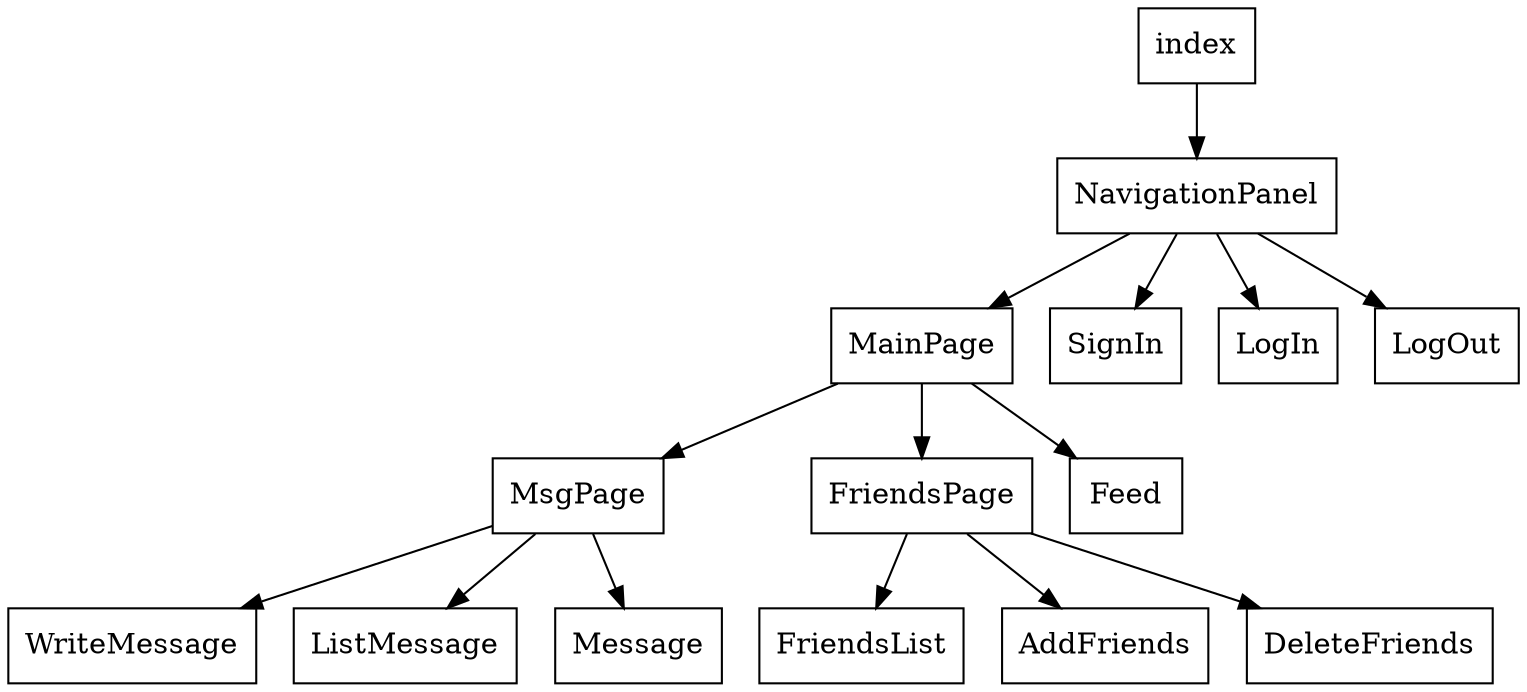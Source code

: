 digraph G{
	"index"->"NavigationPanel";
	"NavigationPanel"->"MainPage";
	"MainPage"->"MsgPage";
	"MainPage"->"FriendsPage";
	"MainPage"->"Feed";
	
	"NavigationPanel"->"SignIn";
	"NavigationPanel"->"LogIn";
	"NavigationPanel"->"LogOut";
	
	"MsgPage"->"WriteMessage";
	"MsgPage"->"ListMessage";
	"MsgPage"->"Message";
	
	"FriendsPage"->"FriendsList";
	"FriendsPage"->"AddFriends";
	"FriendsPage"->"DeleteFriends";
	
	"index" [shape = box];
	"MainPage" [shape = box];
	"NavigationPanel" [shape = box];
	"SignIn" [shape = box];
	"LogOut" [shape = box];
	"LogIn" [shape = box];
	"MsgPage"[shape = box];
	"Message"[shape = box];
	"WriteMessage"[shape = box];
	"ListMessage"[shape = box];
	"FriendsPage"[shape = box];
	"AddFriends"[shape = box];
	"DeleteFriends"[shape = box];
	"FriendsList"[shape = box];
	"Feed"[shape = box];
}
